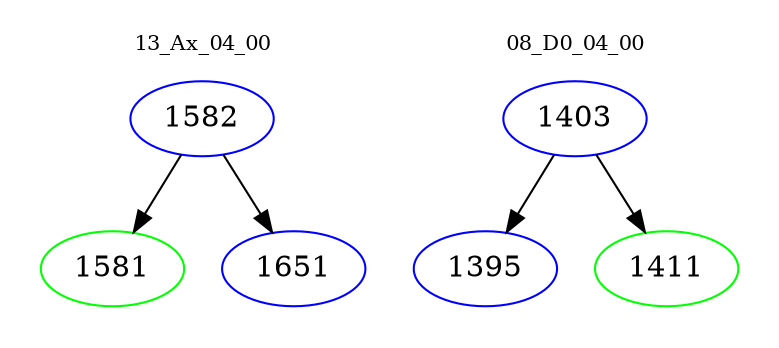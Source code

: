 digraph{
subgraph cluster_0 {
color = white
label = "13_Ax_04_00";
fontsize=10;
T0_1582 [label="1582", color="blue"]
T0_1582 -> T0_1581 [color="black"]
T0_1581 [label="1581", color="green"]
T0_1582 -> T0_1651 [color="black"]
T0_1651 [label="1651", color="blue"]
}
subgraph cluster_1 {
color = white
label = "08_D0_04_00";
fontsize=10;
T1_1403 [label="1403", color="blue"]
T1_1403 -> T1_1395 [color="black"]
T1_1395 [label="1395", color="blue"]
T1_1403 -> T1_1411 [color="black"]
T1_1411 [label="1411", color="green"]
}
}
